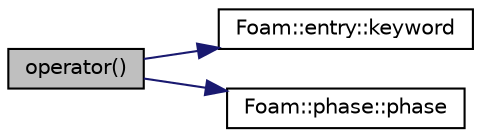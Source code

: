 digraph "operator()"
{
  bgcolor="transparent";
  edge [fontname="Helvetica",fontsize="10",labelfontname="Helvetica",labelfontsize="10"];
  node [fontname="Helvetica",fontsize="10",shape=record];
  rankdir="LR";
  Node1 [label="operator()",height=0.2,width=0.4,color="black", fillcolor="grey75", style="filled", fontcolor="black"];
  Node1 -> Node2 [color="midnightblue",fontsize="10",style="solid",fontname="Helvetica"];
  Node2 [label="Foam::entry::keyword",height=0.2,width=0.4,color="black",URL="$a00659.html#ae793b54fbc2e5d1da0f1c23b908cb057",tooltip="Return keyword. "];
  Node1 -> Node3 [color="midnightblue",fontsize="10",style="solid",fontname="Helvetica"];
  Node3 [label="Foam::phase::phase",height=0.2,width=0.4,color="black",URL="$a01833.html#a9df8dcf6ee130ef7a934c5dce0f06345",tooltip="Construct from components. "];
}
